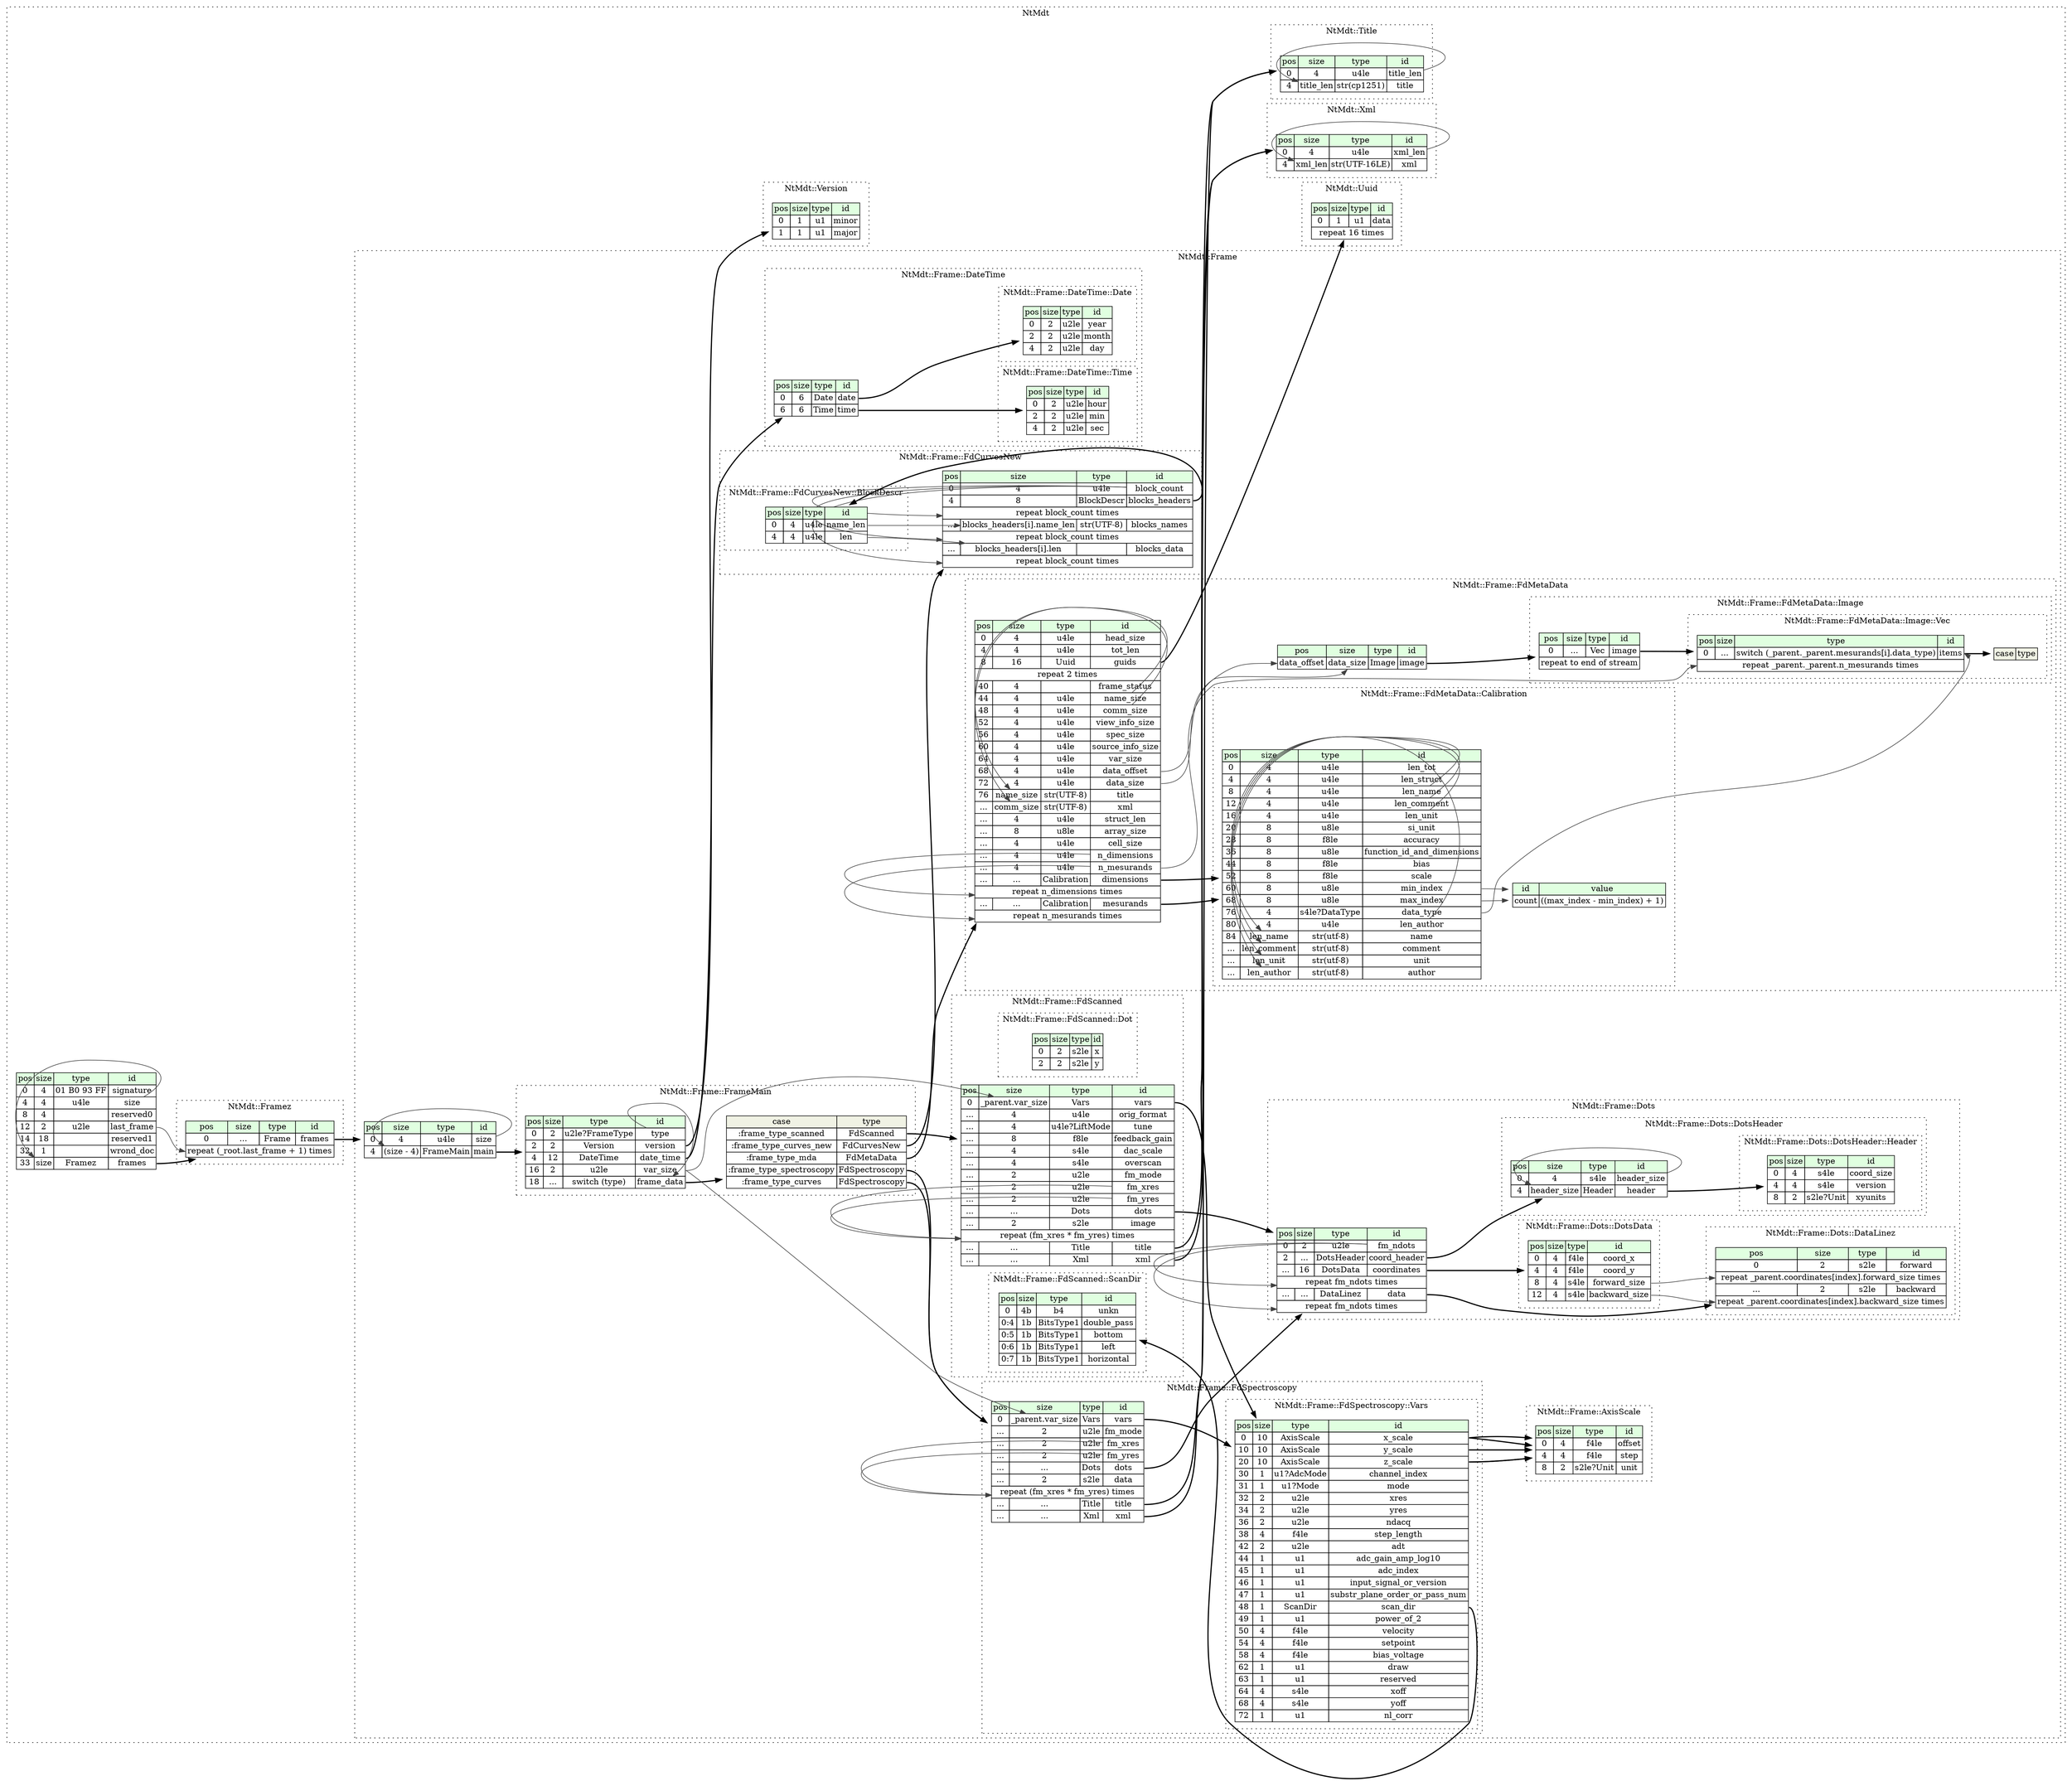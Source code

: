 digraph {
	rankdir=LR;
	node [shape=plaintext];
	subgraph cluster__nt_mdt {
		label="NtMdt";
		graph[style=dotted];

		nt_mdt__seq [label=<<TABLE BORDER="0" CELLBORDER="1" CELLSPACING="0">
			<TR><TD BGCOLOR="#E0FFE0">pos</TD><TD BGCOLOR="#E0FFE0">size</TD><TD BGCOLOR="#E0FFE0">type</TD><TD BGCOLOR="#E0FFE0">id</TD></TR>
			<TR><TD PORT="signature_pos">0</TD><TD PORT="signature_size">4</TD><TD>01 B0 93 FF</TD><TD PORT="signature_type">signature</TD></TR>
			<TR><TD PORT="size_pos">4</TD><TD PORT="size_size">4</TD><TD>u4le</TD><TD PORT="size_type">size</TD></TR>
			<TR><TD PORT="reserved0_pos">8</TD><TD PORT="reserved0_size">4</TD><TD></TD><TD PORT="reserved0_type">reserved0</TD></TR>
			<TR><TD PORT="last_frame_pos">12</TD><TD PORT="last_frame_size">2</TD><TD>u2le</TD><TD PORT="last_frame_type">last_frame</TD></TR>
			<TR><TD PORT="reserved1_pos">14</TD><TD PORT="reserved1_size">18</TD><TD></TD><TD PORT="reserved1_type">reserved1</TD></TR>
			<TR><TD PORT="wrond_doc_pos">32</TD><TD PORT="wrond_doc_size">1</TD><TD></TD><TD PORT="wrond_doc_type">wrond_doc</TD></TR>
			<TR><TD PORT="frames_pos">33</TD><TD PORT="frames_size">size</TD><TD>Framez</TD><TD PORT="frames_type">frames</TD></TR>
		</TABLE>>];
		subgraph cluster__uuid {
			label="NtMdt::Uuid";
			graph[style=dotted];

			uuid__seq [label=<<TABLE BORDER="0" CELLBORDER="1" CELLSPACING="0">
				<TR><TD BGCOLOR="#E0FFE0">pos</TD><TD BGCOLOR="#E0FFE0">size</TD><TD BGCOLOR="#E0FFE0">type</TD><TD BGCOLOR="#E0FFE0">id</TD></TR>
				<TR><TD PORT="data_pos">0</TD><TD PORT="data_size">1</TD><TD>u1</TD><TD PORT="data_type">data</TD></TR>
				<TR><TD COLSPAN="4" PORT="data__repeat">repeat 16 times</TD></TR>
			</TABLE>>];
		}
		subgraph cluster__framez {
			label="NtMdt::Framez";
			graph[style=dotted];

			framez__seq [label=<<TABLE BORDER="0" CELLBORDER="1" CELLSPACING="0">
				<TR><TD BGCOLOR="#E0FFE0">pos</TD><TD BGCOLOR="#E0FFE0">size</TD><TD BGCOLOR="#E0FFE0">type</TD><TD BGCOLOR="#E0FFE0">id</TD></TR>
				<TR><TD PORT="frames_pos">0</TD><TD PORT="frames_size">...</TD><TD>Frame</TD><TD PORT="frames_type">frames</TD></TR>
				<TR><TD COLSPAN="4" PORT="frames__repeat">repeat (_root.last_frame + 1) times</TD></TR>
			</TABLE>>];
		}
		subgraph cluster__frame {
			label="NtMdt::Frame";
			graph[style=dotted];

			frame__seq [label=<<TABLE BORDER="0" CELLBORDER="1" CELLSPACING="0">
				<TR><TD BGCOLOR="#E0FFE0">pos</TD><TD BGCOLOR="#E0FFE0">size</TD><TD BGCOLOR="#E0FFE0">type</TD><TD BGCOLOR="#E0FFE0">id</TD></TR>
				<TR><TD PORT="size_pos">0</TD><TD PORT="size_size">4</TD><TD>u4le</TD><TD PORT="size_type">size</TD></TR>
				<TR><TD PORT="main_pos">4</TD><TD PORT="main_size">(size - 4)</TD><TD>FrameMain</TD><TD PORT="main_type">main</TD></TR>
			</TABLE>>];
			subgraph cluster__dots {
				label="NtMdt::Frame::Dots";
				graph[style=dotted];

				dots__seq [label=<<TABLE BORDER="0" CELLBORDER="1" CELLSPACING="0">
					<TR><TD BGCOLOR="#E0FFE0">pos</TD><TD BGCOLOR="#E0FFE0">size</TD><TD BGCOLOR="#E0FFE0">type</TD><TD BGCOLOR="#E0FFE0">id</TD></TR>
					<TR><TD PORT="fm_ndots_pos">0</TD><TD PORT="fm_ndots_size">2</TD><TD>u2le</TD><TD PORT="fm_ndots_type">fm_ndots</TD></TR>
					<TR><TD PORT="coord_header_pos">2</TD><TD PORT="coord_header_size">...</TD><TD>DotsHeader</TD><TD PORT="coord_header_type">coord_header</TD></TR>
					<TR><TD PORT="coordinates_pos">...</TD><TD PORT="coordinates_size">16</TD><TD>DotsData</TD><TD PORT="coordinates_type">coordinates</TD></TR>
					<TR><TD COLSPAN="4" PORT="coordinates__repeat">repeat fm_ndots times</TD></TR>
					<TR><TD PORT="data_pos">...</TD><TD PORT="data_size">...</TD><TD>DataLinez</TD><TD PORT="data_type">data</TD></TR>
					<TR><TD COLSPAN="4" PORT="data__repeat">repeat fm_ndots times</TD></TR>
				</TABLE>>];
				subgraph cluster__dots_header {
					label="NtMdt::Frame::Dots::DotsHeader";
					graph[style=dotted];

					dots_header__seq [label=<<TABLE BORDER="0" CELLBORDER="1" CELLSPACING="0">
						<TR><TD BGCOLOR="#E0FFE0">pos</TD><TD BGCOLOR="#E0FFE0">size</TD><TD BGCOLOR="#E0FFE0">type</TD><TD BGCOLOR="#E0FFE0">id</TD></TR>
						<TR><TD PORT="header_size_pos">0</TD><TD PORT="header_size_size">4</TD><TD>s4le</TD><TD PORT="header_size_type">header_size</TD></TR>
						<TR><TD PORT="header_pos">4</TD><TD PORT="header_size">header_size</TD><TD>Header</TD><TD PORT="header_type">header</TD></TR>
					</TABLE>>];
					subgraph cluster__header_ {
						label="NtMdt::Frame::Dots::DotsHeader::Header";
						graph[style=dotted];

						header___seq [label=<<TABLE BORDER="0" CELLBORDER="1" CELLSPACING="0">
							<TR><TD BGCOLOR="#E0FFE0">pos</TD><TD BGCOLOR="#E0FFE0">size</TD><TD BGCOLOR="#E0FFE0">type</TD><TD BGCOLOR="#E0FFE0">id</TD></TR>
							<TR><TD PORT="coord_size_pos">0</TD><TD PORT="coord_size_size">4</TD><TD>s4le</TD><TD PORT="coord_size_type">coord_size</TD></TR>
							<TR><TD PORT="version_pos">4</TD><TD PORT="version_size">4</TD><TD>s4le</TD><TD PORT="version_type">version</TD></TR>
							<TR><TD PORT="xyunits_pos">8</TD><TD PORT="xyunits_size">2</TD><TD>s2le?Unit</TD><TD PORT="xyunits_type">xyunits</TD></TR>
						</TABLE>>];
					}
				}
				subgraph cluster__dots_data {
					label="NtMdt::Frame::Dots::DotsData";
					graph[style=dotted];

					dots_data__seq [label=<<TABLE BORDER="0" CELLBORDER="1" CELLSPACING="0">
						<TR><TD BGCOLOR="#E0FFE0">pos</TD><TD BGCOLOR="#E0FFE0">size</TD><TD BGCOLOR="#E0FFE0">type</TD><TD BGCOLOR="#E0FFE0">id</TD></TR>
						<TR><TD PORT="coord_x_pos">0</TD><TD PORT="coord_x_size">4</TD><TD>f4le</TD><TD PORT="coord_x_type">coord_x</TD></TR>
						<TR><TD PORT="coord_y_pos">4</TD><TD PORT="coord_y_size">4</TD><TD>f4le</TD><TD PORT="coord_y_type">coord_y</TD></TR>
						<TR><TD PORT="forward_size_pos">8</TD><TD PORT="forward_size_size">4</TD><TD>s4le</TD><TD PORT="forward_size_type">forward_size</TD></TR>
						<TR><TD PORT="backward_size_pos">12</TD><TD PORT="backward_size_size">4</TD><TD>s4le</TD><TD PORT="backward_size_type">backward_size</TD></TR>
					</TABLE>>];
				}
				subgraph cluster__data_linez {
					label="NtMdt::Frame::Dots::DataLinez";
					graph[style=dotted];

					data_linez__seq [label=<<TABLE BORDER="0" CELLBORDER="1" CELLSPACING="0">
						<TR><TD BGCOLOR="#E0FFE0">pos</TD><TD BGCOLOR="#E0FFE0">size</TD><TD BGCOLOR="#E0FFE0">type</TD><TD BGCOLOR="#E0FFE0">id</TD></TR>
						<TR><TD PORT="forward_pos">0</TD><TD PORT="forward_size">2</TD><TD>s2le</TD><TD PORT="forward_type">forward</TD></TR>
						<TR><TD COLSPAN="4" PORT="forward__repeat">repeat _parent.coordinates[index].forward_size times</TD></TR>
						<TR><TD PORT="backward_pos">...</TD><TD PORT="backward_size">2</TD><TD>s2le</TD><TD PORT="backward_type">backward</TD></TR>
						<TR><TD COLSPAN="4" PORT="backward__repeat">repeat _parent.coordinates[index].backward_size times</TD></TR>
					</TABLE>>];
				}
			}
			subgraph cluster__frame_main {
				label="NtMdt::Frame::FrameMain";
				graph[style=dotted];

				frame_main__seq [label=<<TABLE BORDER="0" CELLBORDER="1" CELLSPACING="0">
					<TR><TD BGCOLOR="#E0FFE0">pos</TD><TD BGCOLOR="#E0FFE0">size</TD><TD BGCOLOR="#E0FFE0">type</TD><TD BGCOLOR="#E0FFE0">id</TD></TR>
					<TR><TD PORT="type_pos">0</TD><TD PORT="type_size">2</TD><TD>u2le?FrameType</TD><TD PORT="type_type">type</TD></TR>
					<TR><TD PORT="version_pos">2</TD><TD PORT="version_size">2</TD><TD>Version</TD><TD PORT="version_type">version</TD></TR>
					<TR><TD PORT="date_time_pos">4</TD><TD PORT="date_time_size">12</TD><TD>DateTime</TD><TD PORT="date_time_type">date_time</TD></TR>
					<TR><TD PORT="var_size_pos">16</TD><TD PORT="var_size_size">2</TD><TD>u2le</TD><TD PORT="var_size_type">var_size</TD></TR>
					<TR><TD PORT="frame_data_pos">18</TD><TD PORT="frame_data_size">...</TD><TD>switch (type)</TD><TD PORT="frame_data_type">frame_data</TD></TR>
				</TABLE>>];
frame_main__seq_frame_data_switch [label=<<TABLE BORDER="0" CELLBORDER="1" CELLSPACING="0">
	<TR><TD BGCOLOR="#F0F2E4">case</TD><TD BGCOLOR="#F0F2E4">type</TD></TR>
	<TR><TD>:frame_type_scanned</TD><TD PORT="case0">FdScanned</TD></TR>
	<TR><TD>:frame_type_curves_new</TD><TD PORT="case1">FdCurvesNew</TD></TR>
	<TR><TD>:frame_type_mda</TD><TD PORT="case2">FdMetaData</TD></TR>
	<TR><TD>:frame_type_spectroscopy</TD><TD PORT="case3">FdSpectroscopy</TD></TR>
	<TR><TD>:frame_type_curves</TD><TD PORT="case4">FdSpectroscopy</TD></TR>
</TABLE>>];
			}
			subgraph cluster__fd_curves_new {
				label="NtMdt::Frame::FdCurvesNew";
				graph[style=dotted];

				fd_curves_new__seq [label=<<TABLE BORDER="0" CELLBORDER="1" CELLSPACING="0">
					<TR><TD BGCOLOR="#E0FFE0">pos</TD><TD BGCOLOR="#E0FFE0">size</TD><TD BGCOLOR="#E0FFE0">type</TD><TD BGCOLOR="#E0FFE0">id</TD></TR>
					<TR><TD PORT="block_count_pos">0</TD><TD PORT="block_count_size">4</TD><TD>u4le</TD><TD PORT="block_count_type">block_count</TD></TR>
					<TR><TD PORT="blocks_headers_pos">4</TD><TD PORT="blocks_headers_size">8</TD><TD>BlockDescr</TD><TD PORT="blocks_headers_type">blocks_headers</TD></TR>
					<TR><TD COLSPAN="4" PORT="blocks_headers__repeat">repeat block_count times</TD></TR>
					<TR><TD PORT="blocks_names_pos">...</TD><TD PORT="blocks_names_size">blocks_headers[i].name_len</TD><TD>str(UTF-8)</TD><TD PORT="blocks_names_type">blocks_names</TD></TR>
					<TR><TD COLSPAN="4" PORT="blocks_names__repeat">repeat block_count times</TD></TR>
					<TR><TD PORT="blocks_data_pos">...</TD><TD PORT="blocks_data_size">blocks_headers[i].len</TD><TD></TD><TD PORT="blocks_data_type">blocks_data</TD></TR>
					<TR><TD COLSPAN="4" PORT="blocks_data__repeat">repeat block_count times</TD></TR>
				</TABLE>>];
				subgraph cluster__block_descr {
					label="NtMdt::Frame::FdCurvesNew::BlockDescr";
					graph[style=dotted];

					block_descr__seq [label=<<TABLE BORDER="0" CELLBORDER="1" CELLSPACING="0">
						<TR><TD BGCOLOR="#E0FFE0">pos</TD><TD BGCOLOR="#E0FFE0">size</TD><TD BGCOLOR="#E0FFE0">type</TD><TD BGCOLOR="#E0FFE0">id</TD></TR>
						<TR><TD PORT="name_len_pos">0</TD><TD PORT="name_len_size">4</TD><TD>u4le</TD><TD PORT="name_len_type">name_len</TD></TR>
						<TR><TD PORT="len_pos">4</TD><TD PORT="len_size">4</TD><TD>u4le</TD><TD PORT="len_type">len</TD></TR>
					</TABLE>>];
				}
			}
			subgraph cluster__fd_meta_data {
				label="NtMdt::Frame::FdMetaData";
				graph[style=dotted];

				fd_meta_data__seq [label=<<TABLE BORDER="0" CELLBORDER="1" CELLSPACING="0">
					<TR><TD BGCOLOR="#E0FFE0">pos</TD><TD BGCOLOR="#E0FFE0">size</TD><TD BGCOLOR="#E0FFE0">type</TD><TD BGCOLOR="#E0FFE0">id</TD></TR>
					<TR><TD PORT="head_size_pos">0</TD><TD PORT="head_size_size">4</TD><TD>u4le</TD><TD PORT="head_size_type">head_size</TD></TR>
					<TR><TD PORT="tot_len_pos">4</TD><TD PORT="tot_len_size">4</TD><TD>u4le</TD><TD PORT="tot_len_type">tot_len</TD></TR>
					<TR><TD PORT="guids_pos">8</TD><TD PORT="guids_size">16</TD><TD>Uuid</TD><TD PORT="guids_type">guids</TD></TR>
					<TR><TD COLSPAN="4" PORT="guids__repeat">repeat 2 times</TD></TR>
					<TR><TD PORT="frame_status_pos">40</TD><TD PORT="frame_status_size">4</TD><TD></TD><TD PORT="frame_status_type">frame_status</TD></TR>
					<TR><TD PORT="name_size_pos">44</TD><TD PORT="name_size_size">4</TD><TD>u4le</TD><TD PORT="name_size_type">name_size</TD></TR>
					<TR><TD PORT="comm_size_pos">48</TD><TD PORT="comm_size_size">4</TD><TD>u4le</TD><TD PORT="comm_size_type">comm_size</TD></TR>
					<TR><TD PORT="view_info_size_pos">52</TD><TD PORT="view_info_size_size">4</TD><TD>u4le</TD><TD PORT="view_info_size_type">view_info_size</TD></TR>
					<TR><TD PORT="spec_size_pos">56</TD><TD PORT="spec_size_size">4</TD><TD>u4le</TD><TD PORT="spec_size_type">spec_size</TD></TR>
					<TR><TD PORT="source_info_size_pos">60</TD><TD PORT="source_info_size_size">4</TD><TD>u4le</TD><TD PORT="source_info_size_type">source_info_size</TD></TR>
					<TR><TD PORT="var_size_pos">64</TD><TD PORT="var_size_size">4</TD><TD>u4le</TD><TD PORT="var_size_type">var_size</TD></TR>
					<TR><TD PORT="data_offset_pos">68</TD><TD PORT="data_offset_size">4</TD><TD>u4le</TD><TD PORT="data_offset_type">data_offset</TD></TR>
					<TR><TD PORT="data_size_pos">72</TD><TD PORT="data_size_size">4</TD><TD>u4le</TD><TD PORT="data_size_type">data_size</TD></TR>
					<TR><TD PORT="title_pos">76</TD><TD PORT="title_size">name_size</TD><TD>str(UTF-8)</TD><TD PORT="title_type">title</TD></TR>
					<TR><TD PORT="xml_pos">...</TD><TD PORT="xml_size">comm_size</TD><TD>str(UTF-8)</TD><TD PORT="xml_type">xml</TD></TR>
					<TR><TD PORT="struct_len_pos">...</TD><TD PORT="struct_len_size">4</TD><TD>u4le</TD><TD PORT="struct_len_type">struct_len</TD></TR>
					<TR><TD PORT="array_size_pos">...</TD><TD PORT="array_size_size">8</TD><TD>u8le</TD><TD PORT="array_size_type">array_size</TD></TR>
					<TR><TD PORT="cell_size_pos">...</TD><TD PORT="cell_size_size">4</TD><TD>u4le</TD><TD PORT="cell_size_type">cell_size</TD></TR>
					<TR><TD PORT="n_dimensions_pos">...</TD><TD PORT="n_dimensions_size">4</TD><TD>u4le</TD><TD PORT="n_dimensions_type">n_dimensions</TD></TR>
					<TR><TD PORT="n_mesurands_pos">...</TD><TD PORT="n_mesurands_size">4</TD><TD>u4le</TD><TD PORT="n_mesurands_type">n_mesurands</TD></TR>
					<TR><TD PORT="dimensions_pos">...</TD><TD PORT="dimensions_size">...</TD><TD>Calibration</TD><TD PORT="dimensions_type">dimensions</TD></TR>
					<TR><TD COLSPAN="4" PORT="dimensions__repeat">repeat n_dimensions times</TD></TR>
					<TR><TD PORT="mesurands_pos">...</TD><TD PORT="mesurands_size">...</TD><TD>Calibration</TD><TD PORT="mesurands_type">mesurands</TD></TR>
					<TR><TD COLSPAN="4" PORT="mesurands__repeat">repeat n_mesurands times</TD></TR>
				</TABLE>>];
				fd_meta_data__inst__image [label=<<TABLE BORDER="0" CELLBORDER="1" CELLSPACING="0">
					<TR><TD BGCOLOR="#E0FFE0">pos</TD><TD BGCOLOR="#E0FFE0">size</TD><TD BGCOLOR="#E0FFE0">type</TD><TD BGCOLOR="#E0FFE0">id</TD></TR>
					<TR><TD PORT="image_pos">data_offset</TD><TD PORT="image_size">data_size</TD><TD>Image</TD><TD PORT="image_type">image</TD></TR>
				</TABLE>>];
				subgraph cluster__image {
					label="NtMdt::Frame::FdMetaData::Image";
					graph[style=dotted];

					image__seq [label=<<TABLE BORDER="0" CELLBORDER="1" CELLSPACING="0">
						<TR><TD BGCOLOR="#E0FFE0">pos</TD><TD BGCOLOR="#E0FFE0">size</TD><TD BGCOLOR="#E0FFE0">type</TD><TD BGCOLOR="#E0FFE0">id</TD></TR>
						<TR><TD PORT="image_pos">0</TD><TD PORT="image_size">...</TD><TD>Vec</TD><TD PORT="image_type">image</TD></TR>
						<TR><TD COLSPAN="4" PORT="image__repeat">repeat to end of stream</TD></TR>
					</TABLE>>];
					subgraph cluster__vec {
						label="NtMdt::Frame::FdMetaData::Image::Vec";
						graph[style=dotted];

						vec__seq [label=<<TABLE BORDER="0" CELLBORDER="1" CELLSPACING="0">
							<TR><TD BGCOLOR="#E0FFE0">pos</TD><TD BGCOLOR="#E0FFE0">size</TD><TD BGCOLOR="#E0FFE0">type</TD><TD BGCOLOR="#E0FFE0">id</TD></TR>
							<TR><TD PORT="items_pos">0</TD><TD PORT="items_size">...</TD><TD>switch (_parent._parent.mesurands[i].data_type)</TD><TD PORT="items_type">items</TD></TR>
							<TR><TD COLSPAN="4" PORT="items__repeat">repeat _parent._parent.n_mesurands times</TD></TR>
						</TABLE>>];
vec__seq_items_switch [label=<<TABLE BORDER="0" CELLBORDER="1" CELLSPACING="0">
	<TR><TD BGCOLOR="#F0F2E4">case</TD><TD BGCOLOR="#F0F2E4">type</TD></TR>
</TABLE>>];
					}
				}
				subgraph cluster__calibration {
					label="NtMdt::Frame::FdMetaData::Calibration";
					graph[style=dotted];

					calibration__seq [label=<<TABLE BORDER="0" CELLBORDER="1" CELLSPACING="0">
						<TR><TD BGCOLOR="#E0FFE0">pos</TD><TD BGCOLOR="#E0FFE0">size</TD><TD BGCOLOR="#E0FFE0">type</TD><TD BGCOLOR="#E0FFE0">id</TD></TR>
						<TR><TD PORT="len_tot_pos">0</TD><TD PORT="len_tot_size">4</TD><TD>u4le</TD><TD PORT="len_tot_type">len_tot</TD></TR>
						<TR><TD PORT="len_struct_pos">4</TD><TD PORT="len_struct_size">4</TD><TD>u4le</TD><TD PORT="len_struct_type">len_struct</TD></TR>
						<TR><TD PORT="len_name_pos">8</TD><TD PORT="len_name_size">4</TD><TD>u4le</TD><TD PORT="len_name_type">len_name</TD></TR>
						<TR><TD PORT="len_comment_pos">12</TD><TD PORT="len_comment_size">4</TD><TD>u4le</TD><TD PORT="len_comment_type">len_comment</TD></TR>
						<TR><TD PORT="len_unit_pos">16</TD><TD PORT="len_unit_size">4</TD><TD>u4le</TD><TD PORT="len_unit_type">len_unit</TD></TR>
						<TR><TD PORT="si_unit_pos">20</TD><TD PORT="si_unit_size">8</TD><TD>u8le</TD><TD PORT="si_unit_type">si_unit</TD></TR>
						<TR><TD PORT="accuracy_pos">28</TD><TD PORT="accuracy_size">8</TD><TD>f8le</TD><TD PORT="accuracy_type">accuracy</TD></TR>
						<TR><TD PORT="function_id_and_dimensions_pos">36</TD><TD PORT="function_id_and_dimensions_size">8</TD><TD>u8le</TD><TD PORT="function_id_and_dimensions_type">function_id_and_dimensions</TD></TR>
						<TR><TD PORT="bias_pos">44</TD><TD PORT="bias_size">8</TD><TD>f8le</TD><TD PORT="bias_type">bias</TD></TR>
						<TR><TD PORT="scale_pos">52</TD><TD PORT="scale_size">8</TD><TD>f8le</TD><TD PORT="scale_type">scale</TD></TR>
						<TR><TD PORT="min_index_pos">60</TD><TD PORT="min_index_size">8</TD><TD>u8le</TD><TD PORT="min_index_type">min_index</TD></TR>
						<TR><TD PORT="max_index_pos">68</TD><TD PORT="max_index_size">8</TD><TD>u8le</TD><TD PORT="max_index_type">max_index</TD></TR>
						<TR><TD PORT="data_type_pos">76</TD><TD PORT="data_type_size">4</TD><TD>s4le?DataType</TD><TD PORT="data_type_type">data_type</TD></TR>
						<TR><TD PORT="len_author_pos">80</TD><TD PORT="len_author_size">4</TD><TD>u4le</TD><TD PORT="len_author_type">len_author</TD></TR>
						<TR><TD PORT="name_pos">84</TD><TD PORT="name_size">len_name</TD><TD>str(utf-8)</TD><TD PORT="name_type">name</TD></TR>
						<TR><TD PORT="comment_pos">...</TD><TD PORT="comment_size">len_comment</TD><TD>str(utf-8)</TD><TD PORT="comment_type">comment</TD></TR>
						<TR><TD PORT="unit_pos">...</TD><TD PORT="unit_size">len_unit</TD><TD>str(utf-8)</TD><TD PORT="unit_type">unit</TD></TR>
						<TR><TD PORT="author_pos">...</TD><TD PORT="author_size">len_author</TD><TD>str(utf-8)</TD><TD PORT="author_type">author</TD></TR>
					</TABLE>>];
					calibration__inst__count [label=<<TABLE BORDER="0" CELLBORDER="1" CELLSPACING="0">
						<TR><TD BGCOLOR="#E0FFE0">id</TD><TD BGCOLOR="#E0FFE0">value</TD></TR>
						<TR><TD>count</TD><TD>((max_index - min_index) + 1)</TD></TR>
					</TABLE>>];
				}
			}
			subgraph cluster__fd_spectroscopy {
				label="NtMdt::Frame::FdSpectroscopy";
				graph[style=dotted];

				fd_spectroscopy__seq [label=<<TABLE BORDER="0" CELLBORDER="1" CELLSPACING="0">
					<TR><TD BGCOLOR="#E0FFE0">pos</TD><TD BGCOLOR="#E0FFE0">size</TD><TD BGCOLOR="#E0FFE0">type</TD><TD BGCOLOR="#E0FFE0">id</TD></TR>
					<TR><TD PORT="vars_pos">0</TD><TD PORT="vars_size">_parent.var_size</TD><TD>Vars</TD><TD PORT="vars_type">vars</TD></TR>
					<TR><TD PORT="fm_mode_pos">...</TD><TD PORT="fm_mode_size">2</TD><TD>u2le</TD><TD PORT="fm_mode_type">fm_mode</TD></TR>
					<TR><TD PORT="fm_xres_pos">...</TD><TD PORT="fm_xres_size">2</TD><TD>u2le</TD><TD PORT="fm_xres_type">fm_xres</TD></TR>
					<TR><TD PORT="fm_yres_pos">...</TD><TD PORT="fm_yres_size">2</TD><TD>u2le</TD><TD PORT="fm_yres_type">fm_yres</TD></TR>
					<TR><TD PORT="dots_pos">...</TD><TD PORT="dots_size">...</TD><TD>Dots</TD><TD PORT="dots_type">dots</TD></TR>
					<TR><TD PORT="data_pos">...</TD><TD PORT="data_size">2</TD><TD>s2le</TD><TD PORT="data_type">data</TD></TR>
					<TR><TD COLSPAN="4" PORT="data__repeat">repeat (fm_xres * fm_yres) times</TD></TR>
					<TR><TD PORT="title_pos">...</TD><TD PORT="title_size">...</TD><TD>Title</TD><TD PORT="title_type">title</TD></TR>
					<TR><TD PORT="xml_pos">...</TD><TD PORT="xml_size">...</TD><TD>Xml</TD><TD PORT="xml_type">xml</TD></TR>
				</TABLE>>];
				subgraph cluster__vars {
					label="NtMdt::Frame::FdSpectroscopy::Vars";
					graph[style=dotted];

					vars__seq [label=<<TABLE BORDER="0" CELLBORDER="1" CELLSPACING="0">
						<TR><TD BGCOLOR="#E0FFE0">pos</TD><TD BGCOLOR="#E0FFE0">size</TD><TD BGCOLOR="#E0FFE0">type</TD><TD BGCOLOR="#E0FFE0">id</TD></TR>
						<TR><TD PORT="x_scale_pos">0</TD><TD PORT="x_scale_size">10</TD><TD>AxisScale</TD><TD PORT="x_scale_type">x_scale</TD></TR>
						<TR><TD PORT="y_scale_pos">10</TD><TD PORT="y_scale_size">10</TD><TD>AxisScale</TD><TD PORT="y_scale_type">y_scale</TD></TR>
						<TR><TD PORT="z_scale_pos">20</TD><TD PORT="z_scale_size">10</TD><TD>AxisScale</TD><TD PORT="z_scale_type">z_scale</TD></TR>
						<TR><TD PORT="sp_mode_pos">30</TD><TD PORT="sp_mode_size">2</TD><TD>u2le</TD><TD PORT="sp_mode_type">sp_mode</TD></TR>
						<TR><TD PORT="sp_filter_pos">32</TD><TD PORT="sp_filter_size">2</TD><TD>u2le</TD><TD PORT="sp_filter_type">sp_filter</TD></TR>
						<TR><TD PORT="u_begin_pos">34</TD><TD PORT="u_begin_size">4</TD><TD>f4le</TD><TD PORT="u_begin_type">u_begin</TD></TR>
						<TR><TD PORT="u_end_pos">38</TD><TD PORT="u_end_size">4</TD><TD>f4le</TD><TD PORT="u_end_type">u_end</TD></TR>
						<TR><TD PORT="z_up_pos">42</TD><TD PORT="z_up_size">2</TD><TD>s2le</TD><TD PORT="z_up_type">z_up</TD></TR>
						<TR><TD PORT="z_down_pos">44</TD><TD PORT="z_down_size">2</TD><TD>s2le</TD><TD PORT="z_down_type">z_down</TD></TR>
						<TR><TD PORT="sp_averaging_pos">46</TD><TD PORT="sp_averaging_size">2</TD><TD>u2le</TD><TD PORT="sp_averaging_type">sp_averaging</TD></TR>
						<TR><TD PORT="sp_repeat_pos">48</TD><TD PORT="sp_repeat_size">1</TD><TD>u1</TD><TD PORT="sp_repeat_type">sp_repeat</TD></TR>
						<TR><TD PORT="sp_back_pos">49</TD><TD PORT="sp_back_size">1</TD><TD>u1</TD><TD PORT="sp_back_type">sp_back</TD></TR>
						<TR><TD PORT="sp_4nx_pos">50</TD><TD PORT="sp_4nx_size">2</TD><TD>s2le</TD><TD PORT="sp_4nx_type">sp_4nx</TD></TR>
						<TR><TD PORT="sp_osc_pos">52</TD><TD PORT="sp_osc_size">1</TD><TD>u1</TD><TD PORT="sp_osc_type">sp_osc</TD></TR>
						<TR><TD PORT="sp_n4_pos">53</TD><TD PORT="sp_n4_size">1</TD><TD>u1</TD><TD PORT="sp_n4_type">sp_n4</TD></TR>
						<TR><TD PORT="sp_4x0_pos">54</TD><TD PORT="sp_4x0_size">4</TD><TD>f4le</TD><TD PORT="sp_4x0_type">sp_4x0</TD></TR>
						<TR><TD PORT="sp_4xr_pos">58</TD><TD PORT="sp_4xr_size">4</TD><TD>f4le</TD><TD PORT="sp_4xr_type">sp_4xr</TD></TR>
						<TR><TD PORT="sp_4u_pos">62</TD><TD PORT="sp_4u_size">2</TD><TD>s2le</TD><TD PORT="sp_4u_type">sp_4u</TD></TR>
						<TR><TD PORT="sp_4i_pos">64</TD><TD PORT="sp_4i_size">2</TD><TD>s2le</TD><TD PORT="sp_4i_type">sp_4i</TD></TR>
						<TR><TD PORT="sp_nx_pos">66</TD><TD PORT="sp_nx_size">2</TD><TD>s2le</TD><TD PORT="sp_nx_type">sp_nx</TD></TR>
					</TABLE>>];
				}
			}
			subgraph cluster__date_time {
				label="NtMdt::Frame::DateTime";
				graph[style=dotted];

				date_time__seq [label=<<TABLE BORDER="0" CELLBORDER="1" CELLSPACING="0">
					<TR><TD BGCOLOR="#E0FFE0">pos</TD><TD BGCOLOR="#E0FFE0">size</TD><TD BGCOLOR="#E0FFE0">type</TD><TD BGCOLOR="#E0FFE0">id</TD></TR>
					<TR><TD PORT="date_pos">0</TD><TD PORT="date_size">6</TD><TD>Date</TD><TD PORT="date_type">date</TD></TR>
					<TR><TD PORT="time_pos">6</TD><TD PORT="time_size">6</TD><TD>Time</TD><TD PORT="time_type">time</TD></TR>
				</TABLE>>];
				subgraph cluster__date {
					label="NtMdt::Frame::DateTime::Date";
					graph[style=dotted];

					date__seq [label=<<TABLE BORDER="0" CELLBORDER="1" CELLSPACING="0">
						<TR><TD BGCOLOR="#E0FFE0">pos</TD><TD BGCOLOR="#E0FFE0">size</TD><TD BGCOLOR="#E0FFE0">type</TD><TD BGCOLOR="#E0FFE0">id</TD></TR>
						<TR><TD PORT="year_pos">0</TD><TD PORT="year_size">2</TD><TD>u2le</TD><TD PORT="year_type">year</TD></TR>
						<TR><TD PORT="month_pos">2</TD><TD PORT="month_size">2</TD><TD>u2le</TD><TD PORT="month_type">month</TD></TR>
						<TR><TD PORT="day_pos">4</TD><TD PORT="day_size">2</TD><TD>u2le</TD><TD PORT="day_type">day</TD></TR>
					</TABLE>>];
				}
				subgraph cluster__time {
					label="NtMdt::Frame::DateTime::Time";
					graph[style=dotted];

					time__seq [label=<<TABLE BORDER="0" CELLBORDER="1" CELLSPACING="0">
						<TR><TD BGCOLOR="#E0FFE0">pos</TD><TD BGCOLOR="#E0FFE0">size</TD><TD BGCOLOR="#E0FFE0">type</TD><TD BGCOLOR="#E0FFE0">id</TD></TR>
						<TR><TD PORT="hour_pos">0</TD><TD PORT="hour_size">2</TD><TD>u2le</TD><TD PORT="hour_type">hour</TD></TR>
						<TR><TD PORT="min_pos">2</TD><TD PORT="min_size">2</TD><TD>u2le</TD><TD PORT="min_type">min</TD></TR>
						<TR><TD PORT="sec_pos">4</TD><TD PORT="sec_size">2</TD><TD>u2le</TD><TD PORT="sec_type">sec</TD></TR>
					</TABLE>>];
				}
			}
			subgraph cluster__axis_scale {
				label="NtMdt::Frame::AxisScale";
				graph[style=dotted];

				axis_scale__seq [label=<<TABLE BORDER="0" CELLBORDER="1" CELLSPACING="0">
					<TR><TD BGCOLOR="#E0FFE0">pos</TD><TD BGCOLOR="#E0FFE0">size</TD><TD BGCOLOR="#E0FFE0">type</TD><TD BGCOLOR="#E0FFE0">id</TD></TR>
					<TR><TD PORT="offset_pos">0</TD><TD PORT="offset_size">4</TD><TD>f4le</TD><TD PORT="offset_type">offset</TD></TR>
					<TR><TD PORT="step_pos">4</TD><TD PORT="step_size">4</TD><TD>f4le</TD><TD PORT="step_type">step</TD></TR>
					<TR><TD PORT="unit_pos">8</TD><TD PORT="unit_size">2</TD><TD>s2le?Unit</TD><TD PORT="unit_type">unit</TD></TR>
				</TABLE>>];
			}
			subgraph cluster__fd_scanned {
				label="NtMdt::Frame::FdScanned";
				graph[style=dotted];

				fd_scanned__seq [label=<<TABLE BORDER="0" CELLBORDER="1" CELLSPACING="0">
					<TR><TD BGCOLOR="#E0FFE0">pos</TD><TD BGCOLOR="#E0FFE0">size</TD><TD BGCOLOR="#E0FFE0">type</TD><TD BGCOLOR="#E0FFE0">id</TD></TR>
					<TR><TD PORT="vars_pos">0</TD><TD PORT="vars_size">_parent.var_size</TD><TD>Vars</TD><TD PORT="vars_type">vars</TD></TR>
					<TR><TD PORT="orig_format_pos">...</TD><TD PORT="orig_format_size">4</TD><TD>u4le</TD><TD PORT="orig_format_type">orig_format</TD></TR>
					<TR><TD PORT="tune_pos">...</TD><TD PORT="tune_size">4</TD><TD>u4le?LiftMode</TD><TD PORT="tune_type">tune</TD></TR>
					<TR><TD PORT="feedback_gain_pos">...</TD><TD PORT="feedback_gain_size">8</TD><TD>f8le</TD><TD PORT="feedback_gain_type">feedback_gain</TD></TR>
					<TR><TD PORT="dac_scale_pos">...</TD><TD PORT="dac_scale_size">4</TD><TD>s4le</TD><TD PORT="dac_scale_type">dac_scale</TD></TR>
					<TR><TD PORT="overscan_pos">...</TD><TD PORT="overscan_size">4</TD><TD>s4le</TD><TD PORT="overscan_type">overscan</TD></TR>
					<TR><TD PORT="fm_mode_pos">...</TD><TD PORT="fm_mode_size">2</TD><TD>u2le</TD><TD PORT="fm_mode_type">fm_mode</TD></TR>
					<TR><TD PORT="fm_xres_pos">...</TD><TD PORT="fm_xres_size">2</TD><TD>u2le</TD><TD PORT="fm_xres_type">fm_xres</TD></TR>
					<TR><TD PORT="fm_yres_pos">...</TD><TD PORT="fm_yres_size">2</TD><TD>u2le</TD><TD PORT="fm_yres_type">fm_yres</TD></TR>
					<TR><TD PORT="dots_pos">...</TD><TD PORT="dots_size">...</TD><TD>Dots</TD><TD PORT="dots_type">dots</TD></TR>
					<TR><TD PORT="image_pos">...</TD><TD PORT="image_size">2</TD><TD>s2le</TD><TD PORT="image_type">image</TD></TR>
					<TR><TD COLSPAN="4" PORT="image__repeat">repeat (fm_xres * fm_yres) times</TD></TR>
					<TR><TD PORT="title_pos">...</TD><TD PORT="title_size">...</TD><TD>Title</TD><TD PORT="title_type">title</TD></TR>
					<TR><TD PORT="xml_pos">...</TD><TD PORT="xml_size">...</TD><TD>Xml</TD><TD PORT="xml_type">xml</TD></TR>
				</TABLE>>];
				subgraph cluster__vars {
					label="NtMdt::Frame::FdScanned::Vars";
					graph[style=dotted];

					vars__seq [label=<<TABLE BORDER="0" CELLBORDER="1" CELLSPACING="0">
						<TR><TD BGCOLOR="#E0FFE0">pos</TD><TD BGCOLOR="#E0FFE0">size</TD><TD BGCOLOR="#E0FFE0">type</TD><TD BGCOLOR="#E0FFE0">id</TD></TR>
						<TR><TD PORT="x_scale_pos">0</TD><TD PORT="x_scale_size">10</TD><TD>AxisScale</TD><TD PORT="x_scale_type">x_scale</TD></TR>
						<TR><TD PORT="y_scale_pos">10</TD><TD PORT="y_scale_size">10</TD><TD>AxisScale</TD><TD PORT="y_scale_type">y_scale</TD></TR>
						<TR><TD PORT="z_scale_pos">20</TD><TD PORT="z_scale_size">10</TD><TD>AxisScale</TD><TD PORT="z_scale_type">z_scale</TD></TR>
						<TR><TD PORT="channel_index_pos">30</TD><TD PORT="channel_index_size">1</TD><TD>u1?AdcMode</TD><TD PORT="channel_index_type">channel_index</TD></TR>
						<TR><TD PORT="mode_pos">31</TD><TD PORT="mode_size">1</TD><TD>u1?Mode</TD><TD PORT="mode_type">mode</TD></TR>
						<TR><TD PORT="xres_pos">32</TD><TD PORT="xres_size">2</TD><TD>u2le</TD><TD PORT="xres_type">xres</TD></TR>
						<TR><TD PORT="yres_pos">34</TD><TD PORT="yres_size">2</TD><TD>u2le</TD><TD PORT="yres_type">yres</TD></TR>
						<TR><TD PORT="ndacq_pos">36</TD><TD PORT="ndacq_size">2</TD><TD>u2le</TD><TD PORT="ndacq_type">ndacq</TD></TR>
						<TR><TD PORT="step_length_pos">38</TD><TD PORT="step_length_size">4</TD><TD>f4le</TD><TD PORT="step_length_type">step_length</TD></TR>
						<TR><TD PORT="adt_pos">42</TD><TD PORT="adt_size">2</TD><TD>u2le</TD><TD PORT="adt_type">adt</TD></TR>
						<TR><TD PORT="adc_gain_amp_log10_pos">44</TD><TD PORT="adc_gain_amp_log10_size">1</TD><TD>u1</TD><TD PORT="adc_gain_amp_log10_type">adc_gain_amp_log10</TD></TR>
						<TR><TD PORT="adc_index_pos">45</TD><TD PORT="adc_index_size">1</TD><TD>u1</TD><TD PORT="adc_index_type">adc_index</TD></TR>
						<TR><TD PORT="input_signal_or_version_pos">46</TD><TD PORT="input_signal_or_version_size">1</TD><TD>u1</TD><TD PORT="input_signal_or_version_type">input_signal_or_version</TD></TR>
						<TR><TD PORT="substr_plane_order_or_pass_num_pos">47</TD><TD PORT="substr_plane_order_or_pass_num_size">1</TD><TD>u1</TD><TD PORT="substr_plane_order_or_pass_num_type">substr_plane_order_or_pass_num</TD></TR>
						<TR><TD PORT="scan_dir_pos">48</TD><TD PORT="scan_dir_size">1</TD><TD>ScanDir</TD><TD PORT="scan_dir_type">scan_dir</TD></TR>
						<TR><TD PORT="power_of_2_pos">49</TD><TD PORT="power_of_2_size">1</TD><TD>u1</TD><TD PORT="power_of_2_type">power_of_2</TD></TR>
						<TR><TD PORT="velocity_pos">50</TD><TD PORT="velocity_size">4</TD><TD>f4le</TD><TD PORT="velocity_type">velocity</TD></TR>
						<TR><TD PORT="setpoint_pos">54</TD><TD PORT="setpoint_size">4</TD><TD>f4le</TD><TD PORT="setpoint_type">setpoint</TD></TR>
						<TR><TD PORT="bias_voltage_pos">58</TD><TD PORT="bias_voltage_size">4</TD><TD>f4le</TD><TD PORT="bias_voltage_type">bias_voltage</TD></TR>
						<TR><TD PORT="draw_pos">62</TD><TD PORT="draw_size">1</TD><TD>u1</TD><TD PORT="draw_type">draw</TD></TR>
						<TR><TD PORT="reserved_pos">63</TD><TD PORT="reserved_size">1</TD><TD>u1</TD><TD PORT="reserved_type">reserved</TD></TR>
						<TR><TD PORT="xoff_pos">64</TD><TD PORT="xoff_size">4</TD><TD>s4le</TD><TD PORT="xoff_type">xoff</TD></TR>
						<TR><TD PORT="yoff_pos">68</TD><TD PORT="yoff_size">4</TD><TD>s4le</TD><TD PORT="yoff_type">yoff</TD></TR>
						<TR><TD PORT="nl_corr_pos">72</TD><TD PORT="nl_corr_size">1</TD><TD>u1</TD><TD PORT="nl_corr_type">nl_corr</TD></TR>
					</TABLE>>];
				}
				subgraph cluster__dot {
					label="NtMdt::Frame::FdScanned::Dot";
					graph[style=dotted];

					dot__seq [label=<<TABLE BORDER="0" CELLBORDER="1" CELLSPACING="0">
						<TR><TD BGCOLOR="#E0FFE0">pos</TD><TD BGCOLOR="#E0FFE0">size</TD><TD BGCOLOR="#E0FFE0">type</TD><TD BGCOLOR="#E0FFE0">id</TD></TR>
						<TR><TD PORT="x_pos">0</TD><TD PORT="x_size">2</TD><TD>s2le</TD><TD PORT="x_type">x</TD></TR>
						<TR><TD PORT="y_pos">2</TD><TD PORT="y_size">2</TD><TD>s2le</TD><TD PORT="y_type">y</TD></TR>
					</TABLE>>];
				}
				subgraph cluster__scan_dir {
					label="NtMdt::Frame::FdScanned::ScanDir";
					graph[style=dotted];

					scan_dir__seq [label=<<TABLE BORDER="0" CELLBORDER="1" CELLSPACING="0">
						<TR><TD BGCOLOR="#E0FFE0">pos</TD><TD BGCOLOR="#E0FFE0">size</TD><TD BGCOLOR="#E0FFE0">type</TD><TD BGCOLOR="#E0FFE0">id</TD></TR>
						<TR><TD PORT="unkn_pos">0</TD><TD PORT="unkn_size">4b</TD><TD>b4</TD><TD PORT="unkn_type">unkn</TD></TR>
						<TR><TD PORT="double_pass_pos">0:4</TD><TD PORT="double_pass_size">1b</TD><TD>BitsType1</TD><TD PORT="double_pass_type">double_pass</TD></TR>
						<TR><TD PORT="bottom_pos">0:5</TD><TD PORT="bottom_size">1b</TD><TD>BitsType1</TD><TD PORT="bottom_type">bottom</TD></TR>
						<TR><TD PORT="left_pos">0:6</TD><TD PORT="left_size">1b</TD><TD>BitsType1</TD><TD PORT="left_type">left</TD></TR>
						<TR><TD PORT="horizontal_pos">0:7</TD><TD PORT="horizontal_size">1b</TD><TD>BitsType1</TD><TD PORT="horizontal_type">horizontal</TD></TR>
					</TABLE>>];
				}
			}
		}
		subgraph cluster__version {
			label="NtMdt::Version";
			graph[style=dotted];

			version__seq [label=<<TABLE BORDER="0" CELLBORDER="1" CELLSPACING="0">
				<TR><TD BGCOLOR="#E0FFE0">pos</TD><TD BGCOLOR="#E0FFE0">size</TD><TD BGCOLOR="#E0FFE0">type</TD><TD BGCOLOR="#E0FFE0">id</TD></TR>
				<TR><TD PORT="minor_pos">0</TD><TD PORT="minor_size">1</TD><TD>u1</TD><TD PORT="minor_type">minor</TD></TR>
				<TR><TD PORT="major_pos">1</TD><TD PORT="major_size">1</TD><TD>u1</TD><TD PORT="major_type">major</TD></TR>
			</TABLE>>];
		}
		subgraph cluster__xml {
			label="NtMdt::Xml";
			graph[style=dotted];

			xml__seq [label=<<TABLE BORDER="0" CELLBORDER="1" CELLSPACING="0">
				<TR><TD BGCOLOR="#E0FFE0">pos</TD><TD BGCOLOR="#E0FFE0">size</TD><TD BGCOLOR="#E0FFE0">type</TD><TD BGCOLOR="#E0FFE0">id</TD></TR>
				<TR><TD PORT="xml_len_pos">0</TD><TD PORT="xml_len_size">4</TD><TD>u4le</TD><TD PORT="xml_len_type">xml_len</TD></TR>
				<TR><TD PORT="xml_pos">4</TD><TD PORT="xml_size">xml_len</TD><TD>str(UTF-16LE)</TD><TD PORT="xml_type">xml</TD></TR>
			</TABLE>>];
		}
		subgraph cluster__title {
			label="NtMdt::Title";
			graph[style=dotted];

			title__seq [label=<<TABLE BORDER="0" CELLBORDER="1" CELLSPACING="0">
				<TR><TD BGCOLOR="#E0FFE0">pos</TD><TD BGCOLOR="#E0FFE0">size</TD><TD BGCOLOR="#E0FFE0">type</TD><TD BGCOLOR="#E0FFE0">id</TD></TR>
				<TR><TD PORT="title_len_pos">0</TD><TD PORT="title_len_size">4</TD><TD>u4le</TD><TD PORT="title_len_type">title_len</TD></TR>
				<TR><TD PORT="title_pos">4</TD><TD PORT="title_size">title_len</TD><TD>str(cp1251)</TD><TD PORT="title_type">title</TD></TR>
			</TABLE>>];
		}
	}
	nt_mdt__seq:size_type -> nt_mdt__seq:frames_size [color="#404040"];
	nt_mdt__seq:frames_type -> framez__seq [style=bold];
	framez__seq:frames_type -> frame__seq [style=bold];
	nt_mdt__seq:last_frame_type -> framez__seq:frames__repeat [color="#404040"];
	frame__seq:size_type -> frame__seq:main_size [color="#404040"];
	frame__seq:main_type -> frame_main__seq [style=bold];
	dots__seq:coord_header_type -> dots_header__seq [style=bold];
	dots__seq:coordinates_type -> dots_data__seq [style=bold];
	dots__seq:fm_ndots_type -> dots__seq:coordinates__repeat [color="#404040"];
	dots__seq:data_type -> data_linez__seq [style=bold];
	dots__seq:fm_ndots_type -> dots__seq:data__repeat [color="#404040"];
	dots_header__seq:header_size_type -> dots_header__seq:header_size [color="#404040"];
	dots_header__seq:header_type -> header___seq [style=bold];
	dots_data__seq:forward_size_type -> data_linez__seq:forward__repeat [color="#404040"];
	dots_data__seq:backward_size_type -> data_linez__seq:backward__repeat [color="#404040"];
	frame_main__seq:version_type -> version__seq [style=bold];
	frame_main__seq:date_time_type -> date_time__seq [style=bold];
	frame_main__seq:frame_data_type -> frame_main__seq_frame_data_switch [style=bold];
	frame_main__seq_frame_data_switch:case0 -> fd_scanned__seq [style=bold];
	frame_main__seq_frame_data_switch:case1 -> fd_curves_new__seq [style=bold];
	frame_main__seq_frame_data_switch:case2 -> fd_meta_data__seq [style=bold];
	frame_main__seq_frame_data_switch:case3 -> fd_spectroscopy__seq [style=bold];
	frame_main__seq_frame_data_switch:case4 -> fd_spectroscopy__seq [style=bold];
	frame_main__seq:type_type -> frame_main__seq:frame_data_type [color="#404040"];
	fd_curves_new__seq:blocks_headers_type -> block_descr__seq [style=bold];
	fd_curves_new__seq:block_count_type -> fd_curves_new__seq:blocks_headers__repeat [color="#404040"];
	block_descr__seq:name_len_type -> fd_curves_new__seq:blocks_names_size [color="#404040"];
	fd_curves_new__seq:block_count_type -> fd_curves_new__seq:blocks_names__repeat [color="#404040"];
	block_descr__seq:len_type -> fd_curves_new__seq:blocks_data_size [color="#404040"];
	fd_curves_new__seq:block_count_type -> fd_curves_new__seq:blocks_data__repeat [color="#404040"];
	fd_meta_data__seq:guids_type -> uuid__seq [style=bold];
	fd_meta_data__seq:name_size_type -> fd_meta_data__seq:title_size [color="#404040"];
	fd_meta_data__seq:comm_size_type -> fd_meta_data__seq:xml_size [color="#404040"];
	fd_meta_data__seq:dimensions_type -> calibration__seq [style=bold];
	fd_meta_data__seq:n_dimensions_type -> fd_meta_data__seq:dimensions__repeat [color="#404040"];
	fd_meta_data__seq:mesurands_type -> calibration__seq [style=bold];
	fd_meta_data__seq:n_mesurands_type -> fd_meta_data__seq:mesurands__repeat [color="#404040"];
	fd_meta_data__seq:data_offset_type -> fd_meta_data__inst__image:image_pos [color="#404040"];
	fd_meta_data__seq:data_size_type -> fd_meta_data__inst__image:image_size [color="#404040"];
	fd_meta_data__inst__image:image_type -> image__seq [style=bold];
	image__seq:image_type -> vec__seq [style=bold];
	vec__seq:items_type -> vec__seq_items_switch [style=bold];
	calibration__seq:data_type_type -> vec__seq:items_type [color="#404040"];
	fd_meta_data__seq:n_mesurands_type -> vec__seq:items__repeat [color="#404040"];
	calibration__seq:len_name_type -> calibration__seq:name_size [color="#404040"];
	calibration__seq:len_comment_type -> calibration__seq:comment_size [color="#404040"];
	calibration__seq:len_unit_type -> calibration__seq:unit_size [color="#404040"];
	calibration__seq:len_author_type -> calibration__seq:author_size [color="#404040"];
	calibration__seq:max_index_type -> calibration__inst__count [color="#404040"];
	calibration__seq:min_index_type -> calibration__inst__count [color="#404040"];
	frame_main__seq:var_size_type -> fd_spectroscopy__seq:vars_size [color="#404040"];
	fd_spectroscopy__seq:vars_type -> vars__seq [style=bold];
	fd_spectroscopy__seq:dots_type -> dots__seq [style=bold];
	fd_spectroscopy__seq:fm_xres_type -> fd_spectroscopy__seq:data__repeat [color="#404040"];
	fd_spectroscopy__seq:fm_yres_type -> fd_spectroscopy__seq:data__repeat [color="#404040"];
	fd_spectroscopy__seq:title_type -> title__seq [style=bold];
	fd_spectroscopy__seq:xml_type -> xml__seq [style=bold];
	vars__seq:x_scale_type -> axis_scale__seq [style=bold];
	vars__seq:y_scale_type -> axis_scale__seq [style=bold];
	vars__seq:z_scale_type -> axis_scale__seq [style=bold];
	date_time__seq:date_type -> date__seq [style=bold];
	date_time__seq:time_type -> time__seq [style=bold];
	frame_main__seq:var_size_type -> fd_scanned__seq:vars_size [color="#404040"];
	fd_scanned__seq:vars_type -> vars__seq [style=bold];
	fd_scanned__seq:dots_type -> dots__seq [style=bold];
	fd_scanned__seq:fm_xres_type -> fd_scanned__seq:image__repeat [color="#404040"];
	fd_scanned__seq:fm_yres_type -> fd_scanned__seq:image__repeat [color="#404040"];
	fd_scanned__seq:title_type -> title__seq [style=bold];
	fd_scanned__seq:xml_type -> xml__seq [style=bold];
	vars__seq:x_scale_type -> axis_scale__seq [style=bold];
	vars__seq:y_scale_type -> axis_scale__seq [style=bold];
	vars__seq:z_scale_type -> axis_scale__seq [style=bold];
	vars__seq:scan_dir_type -> scan_dir__seq [style=bold];
	xml__seq:xml_len_type -> xml__seq:xml_size [color="#404040"];
	title__seq:title_len_type -> title__seq:title_size [color="#404040"];
}
